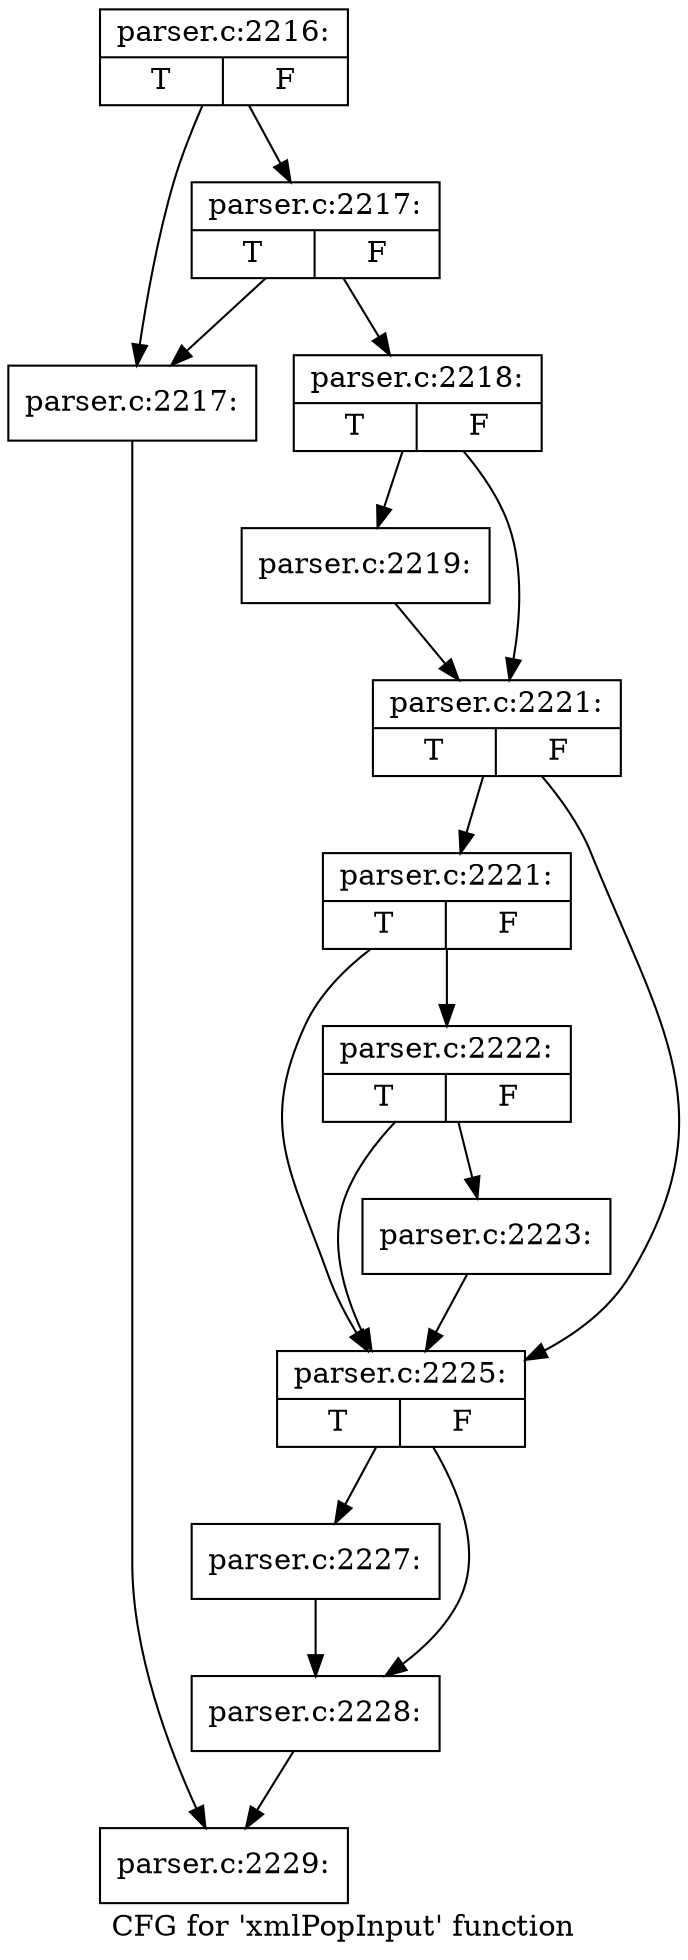 digraph "CFG for 'xmlPopInput' function" {
	label="CFG for 'xmlPopInput' function";

	Node0x55d73b788670 [shape=record,label="{parser.c:2216:|{<s0>T|<s1>F}}"];
	Node0x55d73b788670 -> Node0x55d73b78a7a0;
	Node0x55d73b788670 -> Node0x55d73b782390;
	Node0x55d73b782390 [shape=record,label="{parser.c:2217:|{<s0>T|<s1>F}}"];
	Node0x55d73b782390 -> Node0x55d73b78a7a0;
	Node0x55d73b782390 -> Node0x55d73b78d5b0;
	Node0x55d73b78a7a0 [shape=record,label="{parser.c:2217:}"];
	Node0x55d73b78a7a0 -> Node0x55d73b7824a0;
	Node0x55d73b78d5b0 [shape=record,label="{parser.c:2218:|{<s0>T|<s1>F}}"];
	Node0x55d73b78d5b0 -> Node0x55d73b78fb00;
	Node0x55d73b78d5b0 -> Node0x55d73b78fb50;
	Node0x55d73b78fb00 [shape=record,label="{parser.c:2219:}"];
	Node0x55d73b78fb00 -> Node0x55d73b78fb50;
	Node0x55d73b78fb50 [shape=record,label="{parser.c:2221:|{<s0>T|<s1>F}}"];
	Node0x55d73b78fb50 -> Node0x55d73b7911b0;
	Node0x55d73b78fb50 -> Node0x55d73b7910e0;
	Node0x55d73b7911b0 [shape=record,label="{parser.c:2221:|{<s0>T|<s1>F}}"];
	Node0x55d73b7911b0 -> Node0x55d73b791130;
	Node0x55d73b7911b0 -> Node0x55d73b7910e0;
	Node0x55d73b791130 [shape=record,label="{parser.c:2222:|{<s0>T|<s1>F}}"];
	Node0x55d73b791130 -> Node0x55d73b791090;
	Node0x55d73b791130 -> Node0x55d73b7910e0;
	Node0x55d73b791090 [shape=record,label="{parser.c:2223:}"];
	Node0x55d73b791090 -> Node0x55d73b7910e0;
	Node0x55d73b7910e0 [shape=record,label="{parser.c:2225:|{<s0>T|<s1>F}}"];
	Node0x55d73b7910e0 -> Node0x55d73b792280;
	Node0x55d73b7910e0 -> Node0x55d73b7922d0;
	Node0x55d73b792280 [shape=record,label="{parser.c:2227:}"];
	Node0x55d73b792280 -> Node0x55d73b7922d0;
	Node0x55d73b7922d0 [shape=record,label="{parser.c:2228:}"];
	Node0x55d73b7922d0 -> Node0x55d73b7824a0;
	Node0x55d73b7824a0 [shape=record,label="{parser.c:2229:}"];
}
